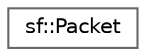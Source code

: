 digraph "Graphical Class Hierarchy"
{
 // LATEX_PDF_SIZE
  bgcolor="transparent";
  edge [fontname=Helvetica,fontsize=10,labelfontname=Helvetica,labelfontsize=10];
  node [fontname=Helvetica,fontsize=10,shape=box,height=0.2,width=0.4];
  rankdir="LR";
  Node0 [id="Node000000",label="sf::Packet",height=0.2,width=0.4,color="grey40", fillcolor="white", style="filled",URL="$classsf_1_1_packet.html",tooltip="Utility class to build blocks of data to transfer over the network."];
}
